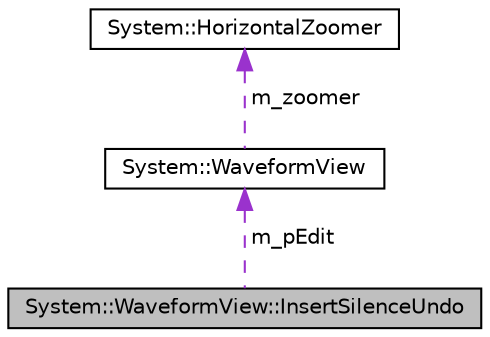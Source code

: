 digraph G
{
  edge [fontname="Helvetica",fontsize="10",labelfontname="Helvetica",labelfontsize="10"];
  node [fontname="Helvetica",fontsize="10",shape=record];
  Node1 [label="System::WaveformView::InsertSilenceUndo",height=0.2,width=0.4,color="black", fillcolor="grey75", style="filled" fontcolor="black"];
  Node2 -> Node1 [dir="back",color="darkorchid3",fontsize="10",style="dashed",label=" m_pEdit" ,fontname="Helvetica"];
  Node2 [label="System::WaveformView",height=0.2,width=0.4,color="black", fillcolor="white", style="filled",URL="$class_system_1_1_waveform_view.html"];
  Node3 -> Node2 [dir="back",color="darkorchid3",fontsize="10",style="dashed",label=" m_zoomer" ,fontname="Helvetica"];
  Node3 [label="System::HorizontalZoomer",height=0.2,width=0.4,color="black", fillcolor="white", style="filled",URL="$class_system_1_1_horizontal_zoomer.html"];
}
